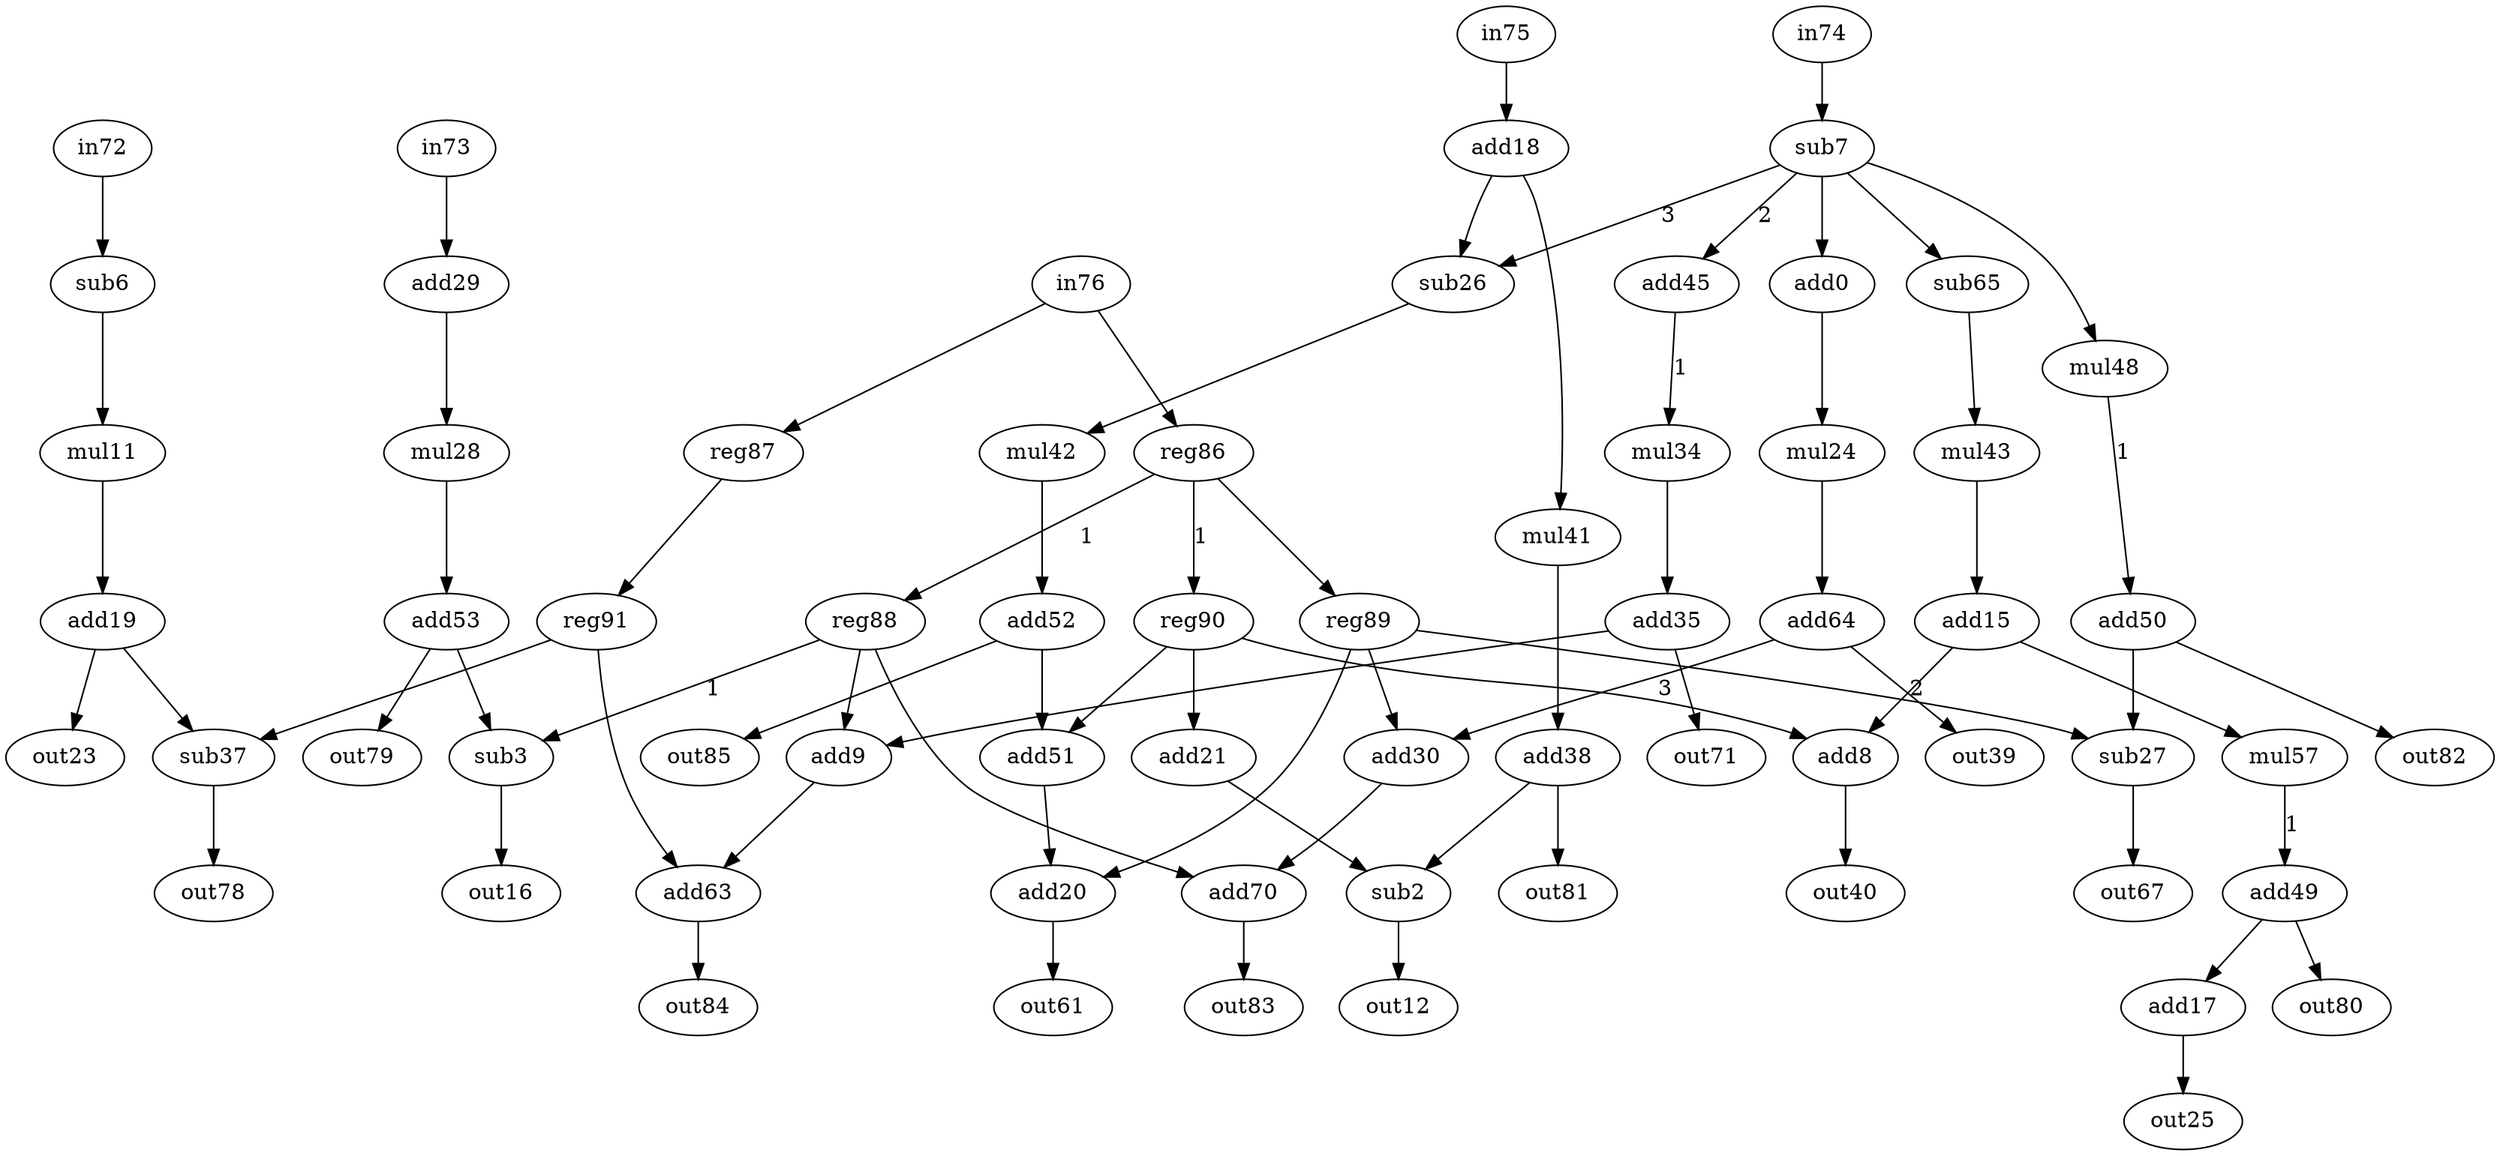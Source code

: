 strict digraph "collapse_pyr" {
0 [alap=2, asap=2, label=add0, op=addi, value=2];
2 [alap=4, asap=4, label=sub2, op=sub];
3 [alap=4, asap=4, label=sub3, op=sub];
6 [alap=1, asap=1, label=sub6, op=subi, value=2];
7 [alap=1, asap=1, label=sub7, op=subi, value=2];
8 [alap=5, asap=5, label=add8, op=add];
9 [alap=5, asap=5, label=add9, op=add];
11 [alap=2, asap=2, label=mul11, op=muli, value=2];
12 [alap=5, asap=5, label=out12, op=out];
15 [alap=4, asap=4, label=add15, op=addi, value=2];
16 [alap=5, asap=5, label=out16, op=out];
17 [alap=7, asap=7, label=add17, op=addi, value=2];
18 [alap=1, asap=1, label=add18, op=addi, value=2];
19 [alap=3, asap=3, label=add19, op=addi, value=2];
20 [alap=6, asap=6, label=add20, op=add];
21 [alap=3, asap=3, label=add21, op=addi, value=2];
23 [alap=4, asap=4, label=out23, op=out];
24 [alap=3, asap=3, label=mul24, op=muli, value=2];
25 [alap=8, asap=8, label=out25, op=out];
26 [alap=2, asap=2, label=sub26, op=sub];
27 [alap=4, asap=4, label=sub27, op=sub];
28 [alap=2, asap=2, label=mul28, op=muli, value=2];
29 [alap=1, asap=1, label=add29, op=addi, value=2];
30 [alap=5, asap=5, label=add30, op=add];
34 [alap=3, asap=3, label=mul34, op=muli, value=2];
35 [alap=4, asap=4, label=add35, op=addi, value=2];
37 [alap=4, asap=4, label=sub37, op=sub];
38 [alap=3, asap=3, label=add38, op=addi, value=2];
39 [alap=5, asap=5, label=out39, op=out];
40 [alap=6, asap=6, label=out40, op=out];
41 [alap=2, asap=2, label=mul41, op=muli, value=2];
42 [alap=3, asap=3, label=mul42, op=muli, value=2];
43 [alap=3, asap=3, label=mul43, op=muli, value=2];
45 [alap=2, asap=2, label=add45, op=addi, value=2];
48 [alap=2, asap=2, label=mul48, op=muli, value=2];
49 [alap=6, asap=6, label=add49, op=addi, value=2];
50 [alap=3, asap=3, label=add50, op=addi, value=2];
51 [alap=5, asap=5, label=add51, op=add];
52 [alap=4, asap=4, label=add52, op=addi, value=2];
53 [alap=3, asap=3, label=add53, op=addi, value=2];
57 [alap=5, asap=5, label=mul57, op=muli, value=2];
61 [alap=7, asap=7, label=out61, op=out];
63 [alap=6, asap=6, label=add63, op=add];
64 [alap=4, asap=4, label=add64, op=addi, value=2];
65 [alap=2, asap=2, label=sub65, op=subi, value=2];
67 [alap=5, asap=5, label=out67, op=out];
70 [alap=6, asap=6, label=add70, op=add];
71 [alap=5, asap=5, label=out71, op=out];
72 [alap=0, asap=0, label=in72, op=in];
73 [alap=0, asap=0, label=in73, op=in];
74 [alap=0, asap=0, label=in74, op=in];
75 [alap=0, asap=0, label=in75, op=in];
76 [alap=0, asap=0, label=in76, op=in];
78 [alap=5, asap=5, label=out78, op=out];
79 [alap=4, asap=4, label=out79, op=out];
80 [alap=7, asap=7, label=out80, op=out];
81 [alap=4, asap=4, label=out81, op=out];
82 [alap=4, asap=4, label=out82, op=out];
83 [alap=7, asap=7, label=out83, op=out];
84 [alap=7, asap=7, label=out84, op=out];
85 [alap=5, asap=5, label=out85, op=out];
86 [alap=1, asap=1, label=reg86, op=reg];
87 [alap=2, asap=1, label=reg87, op=reg];
88 [alap=3, asap=2, label=reg88, op=reg];
89 [alap=3, asap=2, label=reg89, op=reg];
90 [alap=2, asap=2, label=reg90, op=reg];
91 [alap=3, asap=2, label=reg91, op=reg];
0 -> 24  [port=0, w=0];
2 -> 12  [port=0, w=0];
3 -> 16  [port=0, w=0];
6 -> 11  [port=0, w=0];
7 -> 0  [port=0, w=0];
7 -> 26  [label=3, port=0, w=3];
7 -> 45  [label=2, port=0, w=2];
7 -> 48  [port=0, w=0];
7 -> 65  [port=0, w=0];
8 -> 40  [port=0, w=0];
9 -> 63  [port=0, w=0];
11 -> 19  [port=0, w=0];
15 -> 8  [port=0, w=0];
15 -> 57  [port=0, w=0];
17 -> 25  [port=0, w=0];
18 -> 26  [port=1, w=0];
18 -> 41  [port=0, w=0];
19 -> 23  [port=0, w=0];
19 -> 37  [port=0, w=0];
20 -> 61  [port=0, w=0];
21 -> 2  [port=0, w=0];
24 -> 64  [port=0, w=0];
26 -> 42  [port=0, w=0];
27 -> 67  [port=0, w=0];
28 -> 53  [port=0, w=0];
29 -> 28  [port=0, w=0];
30 -> 70  [port=0, w=0];
34 -> 35  [port=0, w=0];
35 -> 9  [port=0, w=0];
35 -> 71  [port=0, w=0];
37 -> 78  [port=0, w=0];
38 -> 2  [port=1, w=0];
38 -> 81  [port=0, w=0];
41 -> 38  [port=0, w=0];
42 -> 52  [port=0, w=0];
43 -> 15  [port=0, w=0];
45 -> 34  [label=1, port=0, w=1];
48 -> 50  [label=1, port=0, w=1];
49 -> 80  [port=0, w=0];
49 -> 17  [port=0, w=0];
50 -> 27  [port=0, w=0];
50 -> 82  [port=0, w=0];
51 -> 20  [port=0, w=0];
52 -> 51  [port=0, w=0];
52 -> 85  [port=0, w=0];
53 -> 3  [port=0, w=0];
53 -> 79  [port=0, w=0];
57 -> 49  [label=1, port=0, w=1];
63 -> 84  [port=0, w=0];
64 -> 30  [port=0, w=0];
64 -> 39  [port=0, w=0];
65 -> 43  [port=0, w=0];
70 -> 83  [port=0, w=0];
72 -> 6  [port=0, w=0];
73 -> 29  [port=0, w=0];
74 -> 7  [port=0, w=0];
75 -> 18  [port=0, w=0];
76 -> 86  [port=0, w=0];
76 -> 87  [port=0, w=0];
86 -> 88  [label=1, port=0, w=1];
86 -> 89  [port=0, w=0];
86 -> 90  [label=1, port=0, w=1];
87 -> 91  [port=0, w=0];
88 -> 3  [label=1, port=1, w=1];
88 -> 9  [port=1, w=0];
88 -> 70  [port=1, w=0];
89 -> 20  [port=1, w=0];
89 -> 27  [label=2, port=1, w=2];
89 -> 30  [port=1, w=0];
90 -> 8  [label=3, port=1, w=3];
90 -> 21  [port=0, w=0];
90 -> 51  [port=1, w=0];
91 -> 37  [port=1, w=0];
91 -> 63  [port=1, w=0];
}
